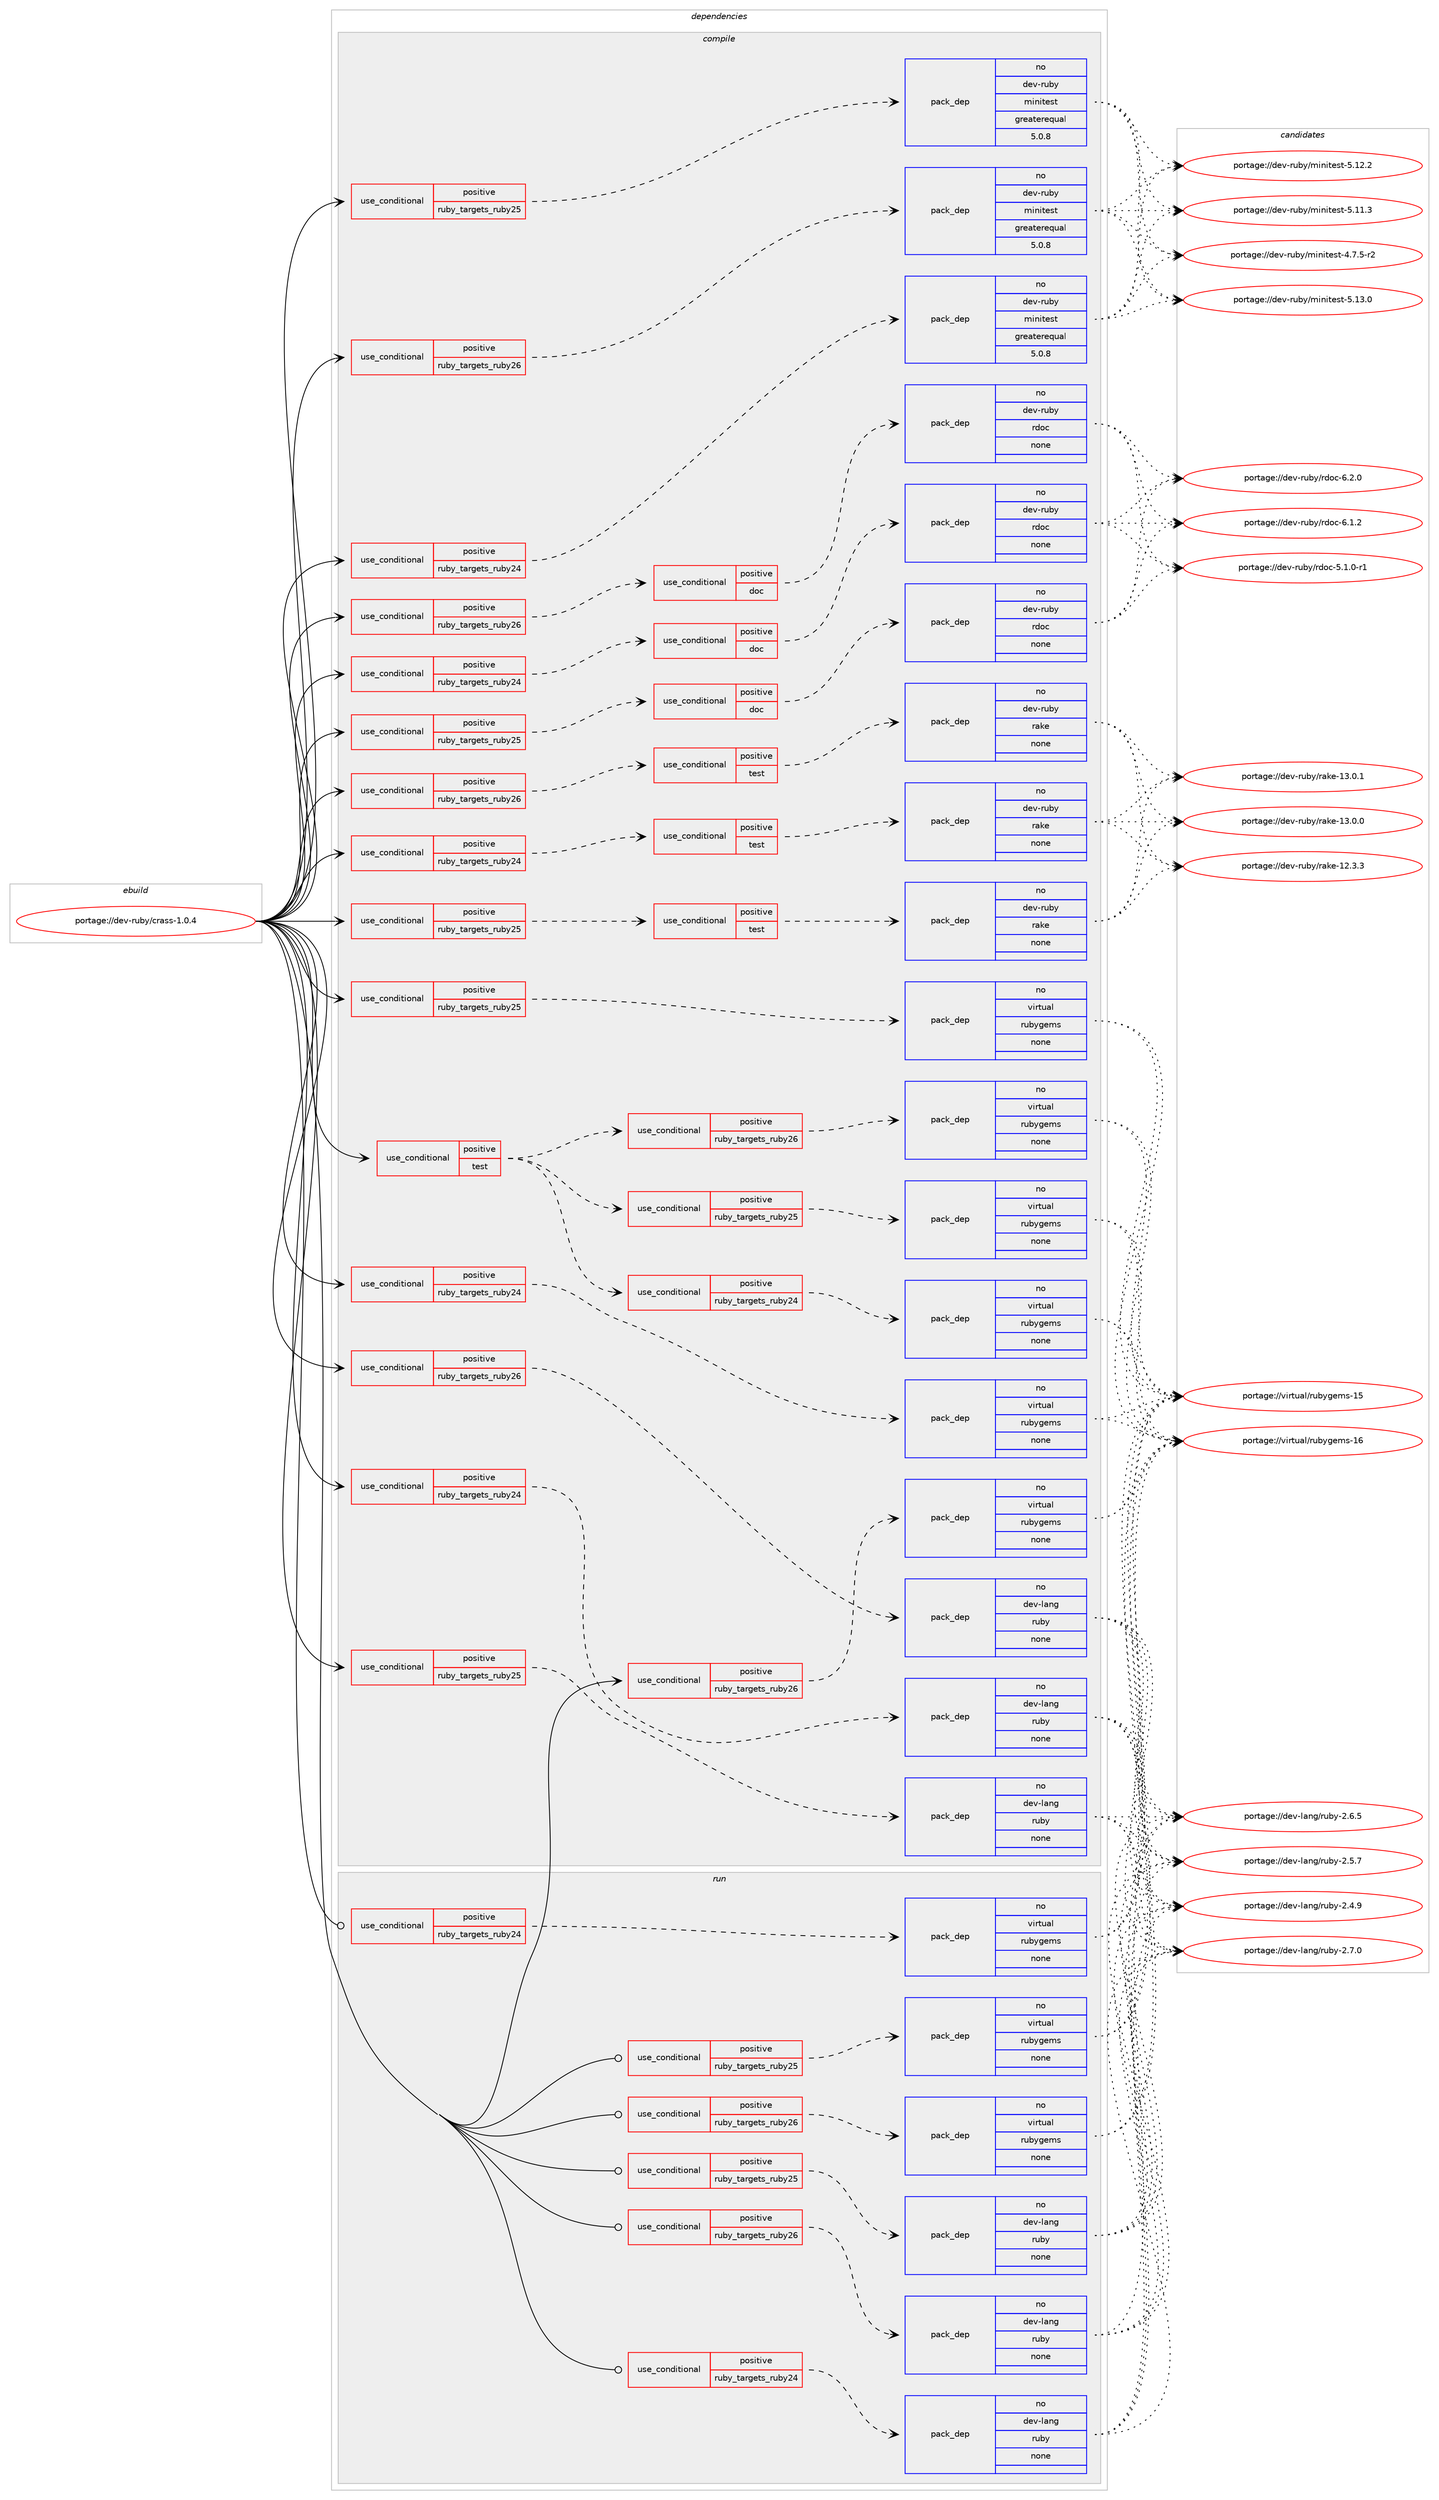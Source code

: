 digraph prolog {

# *************
# Graph options
# *************

newrank=true;
concentrate=true;
compound=true;
graph [rankdir=LR,fontname=Helvetica,fontsize=10,ranksep=1.5];#, ranksep=2.5, nodesep=0.2];
edge  [arrowhead=vee];
node  [fontname=Helvetica,fontsize=10];

# **********
# The ebuild
# **********

subgraph cluster_leftcol {
color=gray;
rank=same;
label=<<i>ebuild</i>>;
id [label="portage://dev-ruby/crass-1.0.4", color=red, width=4, href="../dev-ruby/crass-1.0.4.svg"];
}

# ****************
# The dependencies
# ****************

subgraph cluster_midcol {
color=gray;
label=<<i>dependencies</i>>;
subgraph cluster_compile {
fillcolor="#eeeeee";
style=filled;
label=<<i>compile</i>>;
subgraph cond90319 {
dependency361866 [label=<<TABLE BORDER="0" CELLBORDER="1" CELLSPACING="0" CELLPADDING="4"><TR><TD ROWSPAN="3" CELLPADDING="10">use_conditional</TD></TR><TR><TD>positive</TD></TR><TR><TD>ruby_targets_ruby24</TD></TR></TABLE>>, shape=none, color=red];
subgraph cond90320 {
dependency361867 [label=<<TABLE BORDER="0" CELLBORDER="1" CELLSPACING="0" CELLPADDING="4"><TR><TD ROWSPAN="3" CELLPADDING="10">use_conditional</TD></TR><TR><TD>positive</TD></TR><TR><TD>doc</TD></TR></TABLE>>, shape=none, color=red];
subgraph pack266733 {
dependency361868 [label=<<TABLE BORDER="0" CELLBORDER="1" CELLSPACING="0" CELLPADDING="4" WIDTH="220"><TR><TD ROWSPAN="6" CELLPADDING="30">pack_dep</TD></TR><TR><TD WIDTH="110">no</TD></TR><TR><TD>dev-ruby</TD></TR><TR><TD>rdoc</TD></TR><TR><TD>none</TD></TR><TR><TD></TD></TR></TABLE>>, shape=none, color=blue];
}
dependency361867:e -> dependency361868:w [weight=20,style="dashed",arrowhead="vee"];
}
dependency361866:e -> dependency361867:w [weight=20,style="dashed",arrowhead="vee"];
}
id:e -> dependency361866:w [weight=20,style="solid",arrowhead="vee"];
subgraph cond90321 {
dependency361869 [label=<<TABLE BORDER="0" CELLBORDER="1" CELLSPACING="0" CELLPADDING="4"><TR><TD ROWSPAN="3" CELLPADDING="10">use_conditional</TD></TR><TR><TD>positive</TD></TR><TR><TD>ruby_targets_ruby24</TD></TR></TABLE>>, shape=none, color=red];
subgraph cond90322 {
dependency361870 [label=<<TABLE BORDER="0" CELLBORDER="1" CELLSPACING="0" CELLPADDING="4"><TR><TD ROWSPAN="3" CELLPADDING="10">use_conditional</TD></TR><TR><TD>positive</TD></TR><TR><TD>test</TD></TR></TABLE>>, shape=none, color=red];
subgraph pack266734 {
dependency361871 [label=<<TABLE BORDER="0" CELLBORDER="1" CELLSPACING="0" CELLPADDING="4" WIDTH="220"><TR><TD ROWSPAN="6" CELLPADDING="30">pack_dep</TD></TR><TR><TD WIDTH="110">no</TD></TR><TR><TD>dev-ruby</TD></TR><TR><TD>rake</TD></TR><TR><TD>none</TD></TR><TR><TD></TD></TR></TABLE>>, shape=none, color=blue];
}
dependency361870:e -> dependency361871:w [weight=20,style="dashed",arrowhead="vee"];
}
dependency361869:e -> dependency361870:w [weight=20,style="dashed",arrowhead="vee"];
}
id:e -> dependency361869:w [weight=20,style="solid",arrowhead="vee"];
subgraph cond90323 {
dependency361872 [label=<<TABLE BORDER="0" CELLBORDER="1" CELLSPACING="0" CELLPADDING="4"><TR><TD ROWSPAN="3" CELLPADDING="10">use_conditional</TD></TR><TR><TD>positive</TD></TR><TR><TD>ruby_targets_ruby24</TD></TR></TABLE>>, shape=none, color=red];
subgraph pack266735 {
dependency361873 [label=<<TABLE BORDER="0" CELLBORDER="1" CELLSPACING="0" CELLPADDING="4" WIDTH="220"><TR><TD ROWSPAN="6" CELLPADDING="30">pack_dep</TD></TR><TR><TD WIDTH="110">no</TD></TR><TR><TD>dev-lang</TD></TR><TR><TD>ruby</TD></TR><TR><TD>none</TD></TR><TR><TD></TD></TR></TABLE>>, shape=none, color=blue];
}
dependency361872:e -> dependency361873:w [weight=20,style="dashed",arrowhead="vee"];
}
id:e -> dependency361872:w [weight=20,style="solid",arrowhead="vee"];
subgraph cond90324 {
dependency361874 [label=<<TABLE BORDER="0" CELLBORDER="1" CELLSPACING="0" CELLPADDING="4"><TR><TD ROWSPAN="3" CELLPADDING="10">use_conditional</TD></TR><TR><TD>positive</TD></TR><TR><TD>ruby_targets_ruby24</TD></TR></TABLE>>, shape=none, color=red];
subgraph pack266736 {
dependency361875 [label=<<TABLE BORDER="0" CELLBORDER="1" CELLSPACING="0" CELLPADDING="4" WIDTH="220"><TR><TD ROWSPAN="6" CELLPADDING="30">pack_dep</TD></TR><TR><TD WIDTH="110">no</TD></TR><TR><TD>dev-ruby</TD></TR><TR><TD>minitest</TD></TR><TR><TD>greaterequal</TD></TR><TR><TD>5.0.8</TD></TR></TABLE>>, shape=none, color=blue];
}
dependency361874:e -> dependency361875:w [weight=20,style="dashed",arrowhead="vee"];
}
id:e -> dependency361874:w [weight=20,style="solid",arrowhead="vee"];
subgraph cond90325 {
dependency361876 [label=<<TABLE BORDER="0" CELLBORDER="1" CELLSPACING="0" CELLPADDING="4"><TR><TD ROWSPAN="3" CELLPADDING="10">use_conditional</TD></TR><TR><TD>positive</TD></TR><TR><TD>ruby_targets_ruby24</TD></TR></TABLE>>, shape=none, color=red];
subgraph pack266737 {
dependency361877 [label=<<TABLE BORDER="0" CELLBORDER="1" CELLSPACING="0" CELLPADDING="4" WIDTH="220"><TR><TD ROWSPAN="6" CELLPADDING="30">pack_dep</TD></TR><TR><TD WIDTH="110">no</TD></TR><TR><TD>virtual</TD></TR><TR><TD>rubygems</TD></TR><TR><TD>none</TD></TR><TR><TD></TD></TR></TABLE>>, shape=none, color=blue];
}
dependency361876:e -> dependency361877:w [weight=20,style="dashed",arrowhead="vee"];
}
id:e -> dependency361876:w [weight=20,style="solid",arrowhead="vee"];
subgraph cond90326 {
dependency361878 [label=<<TABLE BORDER="0" CELLBORDER="1" CELLSPACING="0" CELLPADDING="4"><TR><TD ROWSPAN="3" CELLPADDING="10">use_conditional</TD></TR><TR><TD>positive</TD></TR><TR><TD>ruby_targets_ruby25</TD></TR></TABLE>>, shape=none, color=red];
subgraph cond90327 {
dependency361879 [label=<<TABLE BORDER="0" CELLBORDER="1" CELLSPACING="0" CELLPADDING="4"><TR><TD ROWSPAN="3" CELLPADDING="10">use_conditional</TD></TR><TR><TD>positive</TD></TR><TR><TD>doc</TD></TR></TABLE>>, shape=none, color=red];
subgraph pack266738 {
dependency361880 [label=<<TABLE BORDER="0" CELLBORDER="1" CELLSPACING="0" CELLPADDING="4" WIDTH="220"><TR><TD ROWSPAN="6" CELLPADDING="30">pack_dep</TD></TR><TR><TD WIDTH="110">no</TD></TR><TR><TD>dev-ruby</TD></TR><TR><TD>rdoc</TD></TR><TR><TD>none</TD></TR><TR><TD></TD></TR></TABLE>>, shape=none, color=blue];
}
dependency361879:e -> dependency361880:w [weight=20,style="dashed",arrowhead="vee"];
}
dependency361878:e -> dependency361879:w [weight=20,style="dashed",arrowhead="vee"];
}
id:e -> dependency361878:w [weight=20,style="solid",arrowhead="vee"];
subgraph cond90328 {
dependency361881 [label=<<TABLE BORDER="0" CELLBORDER="1" CELLSPACING="0" CELLPADDING="4"><TR><TD ROWSPAN="3" CELLPADDING="10">use_conditional</TD></TR><TR><TD>positive</TD></TR><TR><TD>ruby_targets_ruby25</TD></TR></TABLE>>, shape=none, color=red];
subgraph cond90329 {
dependency361882 [label=<<TABLE BORDER="0" CELLBORDER="1" CELLSPACING="0" CELLPADDING="4"><TR><TD ROWSPAN="3" CELLPADDING="10">use_conditional</TD></TR><TR><TD>positive</TD></TR><TR><TD>test</TD></TR></TABLE>>, shape=none, color=red];
subgraph pack266739 {
dependency361883 [label=<<TABLE BORDER="0" CELLBORDER="1" CELLSPACING="0" CELLPADDING="4" WIDTH="220"><TR><TD ROWSPAN="6" CELLPADDING="30">pack_dep</TD></TR><TR><TD WIDTH="110">no</TD></TR><TR><TD>dev-ruby</TD></TR><TR><TD>rake</TD></TR><TR><TD>none</TD></TR><TR><TD></TD></TR></TABLE>>, shape=none, color=blue];
}
dependency361882:e -> dependency361883:w [weight=20,style="dashed",arrowhead="vee"];
}
dependency361881:e -> dependency361882:w [weight=20,style="dashed",arrowhead="vee"];
}
id:e -> dependency361881:w [weight=20,style="solid",arrowhead="vee"];
subgraph cond90330 {
dependency361884 [label=<<TABLE BORDER="0" CELLBORDER="1" CELLSPACING="0" CELLPADDING="4"><TR><TD ROWSPAN="3" CELLPADDING="10">use_conditional</TD></TR><TR><TD>positive</TD></TR><TR><TD>ruby_targets_ruby25</TD></TR></TABLE>>, shape=none, color=red];
subgraph pack266740 {
dependency361885 [label=<<TABLE BORDER="0" CELLBORDER="1" CELLSPACING="0" CELLPADDING="4" WIDTH="220"><TR><TD ROWSPAN="6" CELLPADDING="30">pack_dep</TD></TR><TR><TD WIDTH="110">no</TD></TR><TR><TD>dev-lang</TD></TR><TR><TD>ruby</TD></TR><TR><TD>none</TD></TR><TR><TD></TD></TR></TABLE>>, shape=none, color=blue];
}
dependency361884:e -> dependency361885:w [weight=20,style="dashed",arrowhead="vee"];
}
id:e -> dependency361884:w [weight=20,style="solid",arrowhead="vee"];
subgraph cond90331 {
dependency361886 [label=<<TABLE BORDER="0" CELLBORDER="1" CELLSPACING="0" CELLPADDING="4"><TR><TD ROWSPAN="3" CELLPADDING="10">use_conditional</TD></TR><TR><TD>positive</TD></TR><TR><TD>ruby_targets_ruby25</TD></TR></TABLE>>, shape=none, color=red];
subgraph pack266741 {
dependency361887 [label=<<TABLE BORDER="0" CELLBORDER="1" CELLSPACING="0" CELLPADDING="4" WIDTH="220"><TR><TD ROWSPAN="6" CELLPADDING="30">pack_dep</TD></TR><TR><TD WIDTH="110">no</TD></TR><TR><TD>dev-ruby</TD></TR><TR><TD>minitest</TD></TR><TR><TD>greaterequal</TD></TR><TR><TD>5.0.8</TD></TR></TABLE>>, shape=none, color=blue];
}
dependency361886:e -> dependency361887:w [weight=20,style="dashed",arrowhead="vee"];
}
id:e -> dependency361886:w [weight=20,style="solid",arrowhead="vee"];
subgraph cond90332 {
dependency361888 [label=<<TABLE BORDER="0" CELLBORDER="1" CELLSPACING="0" CELLPADDING="4"><TR><TD ROWSPAN="3" CELLPADDING="10">use_conditional</TD></TR><TR><TD>positive</TD></TR><TR><TD>ruby_targets_ruby25</TD></TR></TABLE>>, shape=none, color=red];
subgraph pack266742 {
dependency361889 [label=<<TABLE BORDER="0" CELLBORDER="1" CELLSPACING="0" CELLPADDING="4" WIDTH="220"><TR><TD ROWSPAN="6" CELLPADDING="30">pack_dep</TD></TR><TR><TD WIDTH="110">no</TD></TR><TR><TD>virtual</TD></TR><TR><TD>rubygems</TD></TR><TR><TD>none</TD></TR><TR><TD></TD></TR></TABLE>>, shape=none, color=blue];
}
dependency361888:e -> dependency361889:w [weight=20,style="dashed",arrowhead="vee"];
}
id:e -> dependency361888:w [weight=20,style="solid",arrowhead="vee"];
subgraph cond90333 {
dependency361890 [label=<<TABLE BORDER="0" CELLBORDER="1" CELLSPACING="0" CELLPADDING="4"><TR><TD ROWSPAN="3" CELLPADDING="10">use_conditional</TD></TR><TR><TD>positive</TD></TR><TR><TD>ruby_targets_ruby26</TD></TR></TABLE>>, shape=none, color=red];
subgraph cond90334 {
dependency361891 [label=<<TABLE BORDER="0" CELLBORDER="1" CELLSPACING="0" CELLPADDING="4"><TR><TD ROWSPAN="3" CELLPADDING="10">use_conditional</TD></TR><TR><TD>positive</TD></TR><TR><TD>doc</TD></TR></TABLE>>, shape=none, color=red];
subgraph pack266743 {
dependency361892 [label=<<TABLE BORDER="0" CELLBORDER="1" CELLSPACING="0" CELLPADDING="4" WIDTH="220"><TR><TD ROWSPAN="6" CELLPADDING="30">pack_dep</TD></TR><TR><TD WIDTH="110">no</TD></TR><TR><TD>dev-ruby</TD></TR><TR><TD>rdoc</TD></TR><TR><TD>none</TD></TR><TR><TD></TD></TR></TABLE>>, shape=none, color=blue];
}
dependency361891:e -> dependency361892:w [weight=20,style="dashed",arrowhead="vee"];
}
dependency361890:e -> dependency361891:w [weight=20,style="dashed",arrowhead="vee"];
}
id:e -> dependency361890:w [weight=20,style="solid",arrowhead="vee"];
subgraph cond90335 {
dependency361893 [label=<<TABLE BORDER="0" CELLBORDER="1" CELLSPACING="0" CELLPADDING="4"><TR><TD ROWSPAN="3" CELLPADDING="10">use_conditional</TD></TR><TR><TD>positive</TD></TR><TR><TD>ruby_targets_ruby26</TD></TR></TABLE>>, shape=none, color=red];
subgraph cond90336 {
dependency361894 [label=<<TABLE BORDER="0" CELLBORDER="1" CELLSPACING="0" CELLPADDING="4"><TR><TD ROWSPAN="3" CELLPADDING="10">use_conditional</TD></TR><TR><TD>positive</TD></TR><TR><TD>test</TD></TR></TABLE>>, shape=none, color=red];
subgraph pack266744 {
dependency361895 [label=<<TABLE BORDER="0" CELLBORDER="1" CELLSPACING="0" CELLPADDING="4" WIDTH="220"><TR><TD ROWSPAN="6" CELLPADDING="30">pack_dep</TD></TR><TR><TD WIDTH="110">no</TD></TR><TR><TD>dev-ruby</TD></TR><TR><TD>rake</TD></TR><TR><TD>none</TD></TR><TR><TD></TD></TR></TABLE>>, shape=none, color=blue];
}
dependency361894:e -> dependency361895:w [weight=20,style="dashed",arrowhead="vee"];
}
dependency361893:e -> dependency361894:w [weight=20,style="dashed",arrowhead="vee"];
}
id:e -> dependency361893:w [weight=20,style="solid",arrowhead="vee"];
subgraph cond90337 {
dependency361896 [label=<<TABLE BORDER="0" CELLBORDER="1" CELLSPACING="0" CELLPADDING="4"><TR><TD ROWSPAN="3" CELLPADDING="10">use_conditional</TD></TR><TR><TD>positive</TD></TR><TR><TD>ruby_targets_ruby26</TD></TR></TABLE>>, shape=none, color=red];
subgraph pack266745 {
dependency361897 [label=<<TABLE BORDER="0" CELLBORDER="1" CELLSPACING="0" CELLPADDING="4" WIDTH="220"><TR><TD ROWSPAN="6" CELLPADDING="30">pack_dep</TD></TR><TR><TD WIDTH="110">no</TD></TR><TR><TD>dev-lang</TD></TR><TR><TD>ruby</TD></TR><TR><TD>none</TD></TR><TR><TD></TD></TR></TABLE>>, shape=none, color=blue];
}
dependency361896:e -> dependency361897:w [weight=20,style="dashed",arrowhead="vee"];
}
id:e -> dependency361896:w [weight=20,style="solid",arrowhead="vee"];
subgraph cond90338 {
dependency361898 [label=<<TABLE BORDER="0" CELLBORDER="1" CELLSPACING="0" CELLPADDING="4"><TR><TD ROWSPAN="3" CELLPADDING="10">use_conditional</TD></TR><TR><TD>positive</TD></TR><TR><TD>ruby_targets_ruby26</TD></TR></TABLE>>, shape=none, color=red];
subgraph pack266746 {
dependency361899 [label=<<TABLE BORDER="0" CELLBORDER="1" CELLSPACING="0" CELLPADDING="4" WIDTH="220"><TR><TD ROWSPAN="6" CELLPADDING="30">pack_dep</TD></TR><TR><TD WIDTH="110">no</TD></TR><TR><TD>dev-ruby</TD></TR><TR><TD>minitest</TD></TR><TR><TD>greaterequal</TD></TR><TR><TD>5.0.8</TD></TR></TABLE>>, shape=none, color=blue];
}
dependency361898:e -> dependency361899:w [weight=20,style="dashed",arrowhead="vee"];
}
id:e -> dependency361898:w [weight=20,style="solid",arrowhead="vee"];
subgraph cond90339 {
dependency361900 [label=<<TABLE BORDER="0" CELLBORDER="1" CELLSPACING="0" CELLPADDING="4"><TR><TD ROWSPAN="3" CELLPADDING="10">use_conditional</TD></TR><TR><TD>positive</TD></TR><TR><TD>ruby_targets_ruby26</TD></TR></TABLE>>, shape=none, color=red];
subgraph pack266747 {
dependency361901 [label=<<TABLE BORDER="0" CELLBORDER="1" CELLSPACING="0" CELLPADDING="4" WIDTH="220"><TR><TD ROWSPAN="6" CELLPADDING="30">pack_dep</TD></TR><TR><TD WIDTH="110">no</TD></TR><TR><TD>virtual</TD></TR><TR><TD>rubygems</TD></TR><TR><TD>none</TD></TR><TR><TD></TD></TR></TABLE>>, shape=none, color=blue];
}
dependency361900:e -> dependency361901:w [weight=20,style="dashed",arrowhead="vee"];
}
id:e -> dependency361900:w [weight=20,style="solid",arrowhead="vee"];
subgraph cond90340 {
dependency361902 [label=<<TABLE BORDER="0" CELLBORDER="1" CELLSPACING="0" CELLPADDING="4"><TR><TD ROWSPAN="3" CELLPADDING="10">use_conditional</TD></TR><TR><TD>positive</TD></TR><TR><TD>test</TD></TR></TABLE>>, shape=none, color=red];
subgraph cond90341 {
dependency361903 [label=<<TABLE BORDER="0" CELLBORDER="1" CELLSPACING="0" CELLPADDING="4"><TR><TD ROWSPAN="3" CELLPADDING="10">use_conditional</TD></TR><TR><TD>positive</TD></TR><TR><TD>ruby_targets_ruby24</TD></TR></TABLE>>, shape=none, color=red];
subgraph pack266748 {
dependency361904 [label=<<TABLE BORDER="0" CELLBORDER="1" CELLSPACING="0" CELLPADDING="4" WIDTH="220"><TR><TD ROWSPAN="6" CELLPADDING="30">pack_dep</TD></TR><TR><TD WIDTH="110">no</TD></TR><TR><TD>virtual</TD></TR><TR><TD>rubygems</TD></TR><TR><TD>none</TD></TR><TR><TD></TD></TR></TABLE>>, shape=none, color=blue];
}
dependency361903:e -> dependency361904:w [weight=20,style="dashed",arrowhead="vee"];
}
dependency361902:e -> dependency361903:w [weight=20,style="dashed",arrowhead="vee"];
subgraph cond90342 {
dependency361905 [label=<<TABLE BORDER="0" CELLBORDER="1" CELLSPACING="0" CELLPADDING="4"><TR><TD ROWSPAN="3" CELLPADDING="10">use_conditional</TD></TR><TR><TD>positive</TD></TR><TR><TD>ruby_targets_ruby25</TD></TR></TABLE>>, shape=none, color=red];
subgraph pack266749 {
dependency361906 [label=<<TABLE BORDER="0" CELLBORDER="1" CELLSPACING="0" CELLPADDING="4" WIDTH="220"><TR><TD ROWSPAN="6" CELLPADDING="30">pack_dep</TD></TR><TR><TD WIDTH="110">no</TD></TR><TR><TD>virtual</TD></TR><TR><TD>rubygems</TD></TR><TR><TD>none</TD></TR><TR><TD></TD></TR></TABLE>>, shape=none, color=blue];
}
dependency361905:e -> dependency361906:w [weight=20,style="dashed",arrowhead="vee"];
}
dependency361902:e -> dependency361905:w [weight=20,style="dashed",arrowhead="vee"];
subgraph cond90343 {
dependency361907 [label=<<TABLE BORDER="0" CELLBORDER="1" CELLSPACING="0" CELLPADDING="4"><TR><TD ROWSPAN="3" CELLPADDING="10">use_conditional</TD></TR><TR><TD>positive</TD></TR><TR><TD>ruby_targets_ruby26</TD></TR></TABLE>>, shape=none, color=red];
subgraph pack266750 {
dependency361908 [label=<<TABLE BORDER="0" CELLBORDER="1" CELLSPACING="0" CELLPADDING="4" WIDTH="220"><TR><TD ROWSPAN="6" CELLPADDING="30">pack_dep</TD></TR><TR><TD WIDTH="110">no</TD></TR><TR><TD>virtual</TD></TR><TR><TD>rubygems</TD></TR><TR><TD>none</TD></TR><TR><TD></TD></TR></TABLE>>, shape=none, color=blue];
}
dependency361907:e -> dependency361908:w [weight=20,style="dashed",arrowhead="vee"];
}
dependency361902:e -> dependency361907:w [weight=20,style="dashed",arrowhead="vee"];
}
id:e -> dependency361902:w [weight=20,style="solid",arrowhead="vee"];
}
subgraph cluster_compileandrun {
fillcolor="#eeeeee";
style=filled;
label=<<i>compile and run</i>>;
}
subgraph cluster_run {
fillcolor="#eeeeee";
style=filled;
label=<<i>run</i>>;
subgraph cond90344 {
dependency361909 [label=<<TABLE BORDER="0" CELLBORDER="1" CELLSPACING="0" CELLPADDING="4"><TR><TD ROWSPAN="3" CELLPADDING="10">use_conditional</TD></TR><TR><TD>positive</TD></TR><TR><TD>ruby_targets_ruby24</TD></TR></TABLE>>, shape=none, color=red];
subgraph pack266751 {
dependency361910 [label=<<TABLE BORDER="0" CELLBORDER="1" CELLSPACING="0" CELLPADDING="4" WIDTH="220"><TR><TD ROWSPAN="6" CELLPADDING="30">pack_dep</TD></TR><TR><TD WIDTH="110">no</TD></TR><TR><TD>dev-lang</TD></TR><TR><TD>ruby</TD></TR><TR><TD>none</TD></TR><TR><TD></TD></TR></TABLE>>, shape=none, color=blue];
}
dependency361909:e -> dependency361910:w [weight=20,style="dashed",arrowhead="vee"];
}
id:e -> dependency361909:w [weight=20,style="solid",arrowhead="odot"];
subgraph cond90345 {
dependency361911 [label=<<TABLE BORDER="0" CELLBORDER="1" CELLSPACING="0" CELLPADDING="4"><TR><TD ROWSPAN="3" CELLPADDING="10">use_conditional</TD></TR><TR><TD>positive</TD></TR><TR><TD>ruby_targets_ruby24</TD></TR></TABLE>>, shape=none, color=red];
subgraph pack266752 {
dependency361912 [label=<<TABLE BORDER="0" CELLBORDER="1" CELLSPACING="0" CELLPADDING="4" WIDTH="220"><TR><TD ROWSPAN="6" CELLPADDING="30">pack_dep</TD></TR><TR><TD WIDTH="110">no</TD></TR><TR><TD>virtual</TD></TR><TR><TD>rubygems</TD></TR><TR><TD>none</TD></TR><TR><TD></TD></TR></TABLE>>, shape=none, color=blue];
}
dependency361911:e -> dependency361912:w [weight=20,style="dashed",arrowhead="vee"];
}
id:e -> dependency361911:w [weight=20,style="solid",arrowhead="odot"];
subgraph cond90346 {
dependency361913 [label=<<TABLE BORDER="0" CELLBORDER="1" CELLSPACING="0" CELLPADDING="4"><TR><TD ROWSPAN="3" CELLPADDING="10">use_conditional</TD></TR><TR><TD>positive</TD></TR><TR><TD>ruby_targets_ruby25</TD></TR></TABLE>>, shape=none, color=red];
subgraph pack266753 {
dependency361914 [label=<<TABLE BORDER="0" CELLBORDER="1" CELLSPACING="0" CELLPADDING="4" WIDTH="220"><TR><TD ROWSPAN="6" CELLPADDING="30">pack_dep</TD></TR><TR><TD WIDTH="110">no</TD></TR><TR><TD>dev-lang</TD></TR><TR><TD>ruby</TD></TR><TR><TD>none</TD></TR><TR><TD></TD></TR></TABLE>>, shape=none, color=blue];
}
dependency361913:e -> dependency361914:w [weight=20,style="dashed",arrowhead="vee"];
}
id:e -> dependency361913:w [weight=20,style="solid",arrowhead="odot"];
subgraph cond90347 {
dependency361915 [label=<<TABLE BORDER="0" CELLBORDER="1" CELLSPACING="0" CELLPADDING="4"><TR><TD ROWSPAN="3" CELLPADDING="10">use_conditional</TD></TR><TR><TD>positive</TD></TR><TR><TD>ruby_targets_ruby25</TD></TR></TABLE>>, shape=none, color=red];
subgraph pack266754 {
dependency361916 [label=<<TABLE BORDER="0" CELLBORDER="1" CELLSPACING="0" CELLPADDING="4" WIDTH="220"><TR><TD ROWSPAN="6" CELLPADDING="30">pack_dep</TD></TR><TR><TD WIDTH="110">no</TD></TR><TR><TD>virtual</TD></TR><TR><TD>rubygems</TD></TR><TR><TD>none</TD></TR><TR><TD></TD></TR></TABLE>>, shape=none, color=blue];
}
dependency361915:e -> dependency361916:w [weight=20,style="dashed",arrowhead="vee"];
}
id:e -> dependency361915:w [weight=20,style="solid",arrowhead="odot"];
subgraph cond90348 {
dependency361917 [label=<<TABLE BORDER="0" CELLBORDER="1" CELLSPACING="0" CELLPADDING="4"><TR><TD ROWSPAN="3" CELLPADDING="10">use_conditional</TD></TR><TR><TD>positive</TD></TR><TR><TD>ruby_targets_ruby26</TD></TR></TABLE>>, shape=none, color=red];
subgraph pack266755 {
dependency361918 [label=<<TABLE BORDER="0" CELLBORDER="1" CELLSPACING="0" CELLPADDING="4" WIDTH="220"><TR><TD ROWSPAN="6" CELLPADDING="30">pack_dep</TD></TR><TR><TD WIDTH="110">no</TD></TR><TR><TD>dev-lang</TD></TR><TR><TD>ruby</TD></TR><TR><TD>none</TD></TR><TR><TD></TD></TR></TABLE>>, shape=none, color=blue];
}
dependency361917:e -> dependency361918:w [weight=20,style="dashed",arrowhead="vee"];
}
id:e -> dependency361917:w [weight=20,style="solid",arrowhead="odot"];
subgraph cond90349 {
dependency361919 [label=<<TABLE BORDER="0" CELLBORDER="1" CELLSPACING="0" CELLPADDING="4"><TR><TD ROWSPAN="3" CELLPADDING="10">use_conditional</TD></TR><TR><TD>positive</TD></TR><TR><TD>ruby_targets_ruby26</TD></TR></TABLE>>, shape=none, color=red];
subgraph pack266756 {
dependency361920 [label=<<TABLE BORDER="0" CELLBORDER="1" CELLSPACING="0" CELLPADDING="4" WIDTH="220"><TR><TD ROWSPAN="6" CELLPADDING="30">pack_dep</TD></TR><TR><TD WIDTH="110">no</TD></TR><TR><TD>virtual</TD></TR><TR><TD>rubygems</TD></TR><TR><TD>none</TD></TR><TR><TD></TD></TR></TABLE>>, shape=none, color=blue];
}
dependency361919:e -> dependency361920:w [weight=20,style="dashed",arrowhead="vee"];
}
id:e -> dependency361919:w [weight=20,style="solid",arrowhead="odot"];
}
}

# **************
# The candidates
# **************

subgraph cluster_choices {
rank=same;
color=gray;
label=<<i>candidates</i>>;

subgraph choice266733 {
color=black;
nodesep=1;
choice10010111845114117981214711410011199455446504648 [label="portage://dev-ruby/rdoc-6.2.0", color=red, width=4,href="../dev-ruby/rdoc-6.2.0.svg"];
choice10010111845114117981214711410011199455446494650 [label="portage://dev-ruby/rdoc-6.1.2", color=red, width=4,href="../dev-ruby/rdoc-6.1.2.svg"];
choice100101118451141179812147114100111994553464946484511449 [label="portage://dev-ruby/rdoc-5.1.0-r1", color=red, width=4,href="../dev-ruby/rdoc-5.1.0-r1.svg"];
dependency361868:e -> choice10010111845114117981214711410011199455446504648:w [style=dotted,weight="100"];
dependency361868:e -> choice10010111845114117981214711410011199455446494650:w [style=dotted,weight="100"];
dependency361868:e -> choice100101118451141179812147114100111994553464946484511449:w [style=dotted,weight="100"];
}
subgraph choice266734 {
color=black;
nodesep=1;
choice1001011184511411798121471149710710145495146484649 [label="portage://dev-ruby/rake-13.0.1", color=red, width=4,href="../dev-ruby/rake-13.0.1.svg"];
choice1001011184511411798121471149710710145495146484648 [label="portage://dev-ruby/rake-13.0.0", color=red, width=4,href="../dev-ruby/rake-13.0.0.svg"];
choice1001011184511411798121471149710710145495046514651 [label="portage://dev-ruby/rake-12.3.3", color=red, width=4,href="../dev-ruby/rake-12.3.3.svg"];
dependency361871:e -> choice1001011184511411798121471149710710145495146484649:w [style=dotted,weight="100"];
dependency361871:e -> choice1001011184511411798121471149710710145495146484648:w [style=dotted,weight="100"];
dependency361871:e -> choice1001011184511411798121471149710710145495046514651:w [style=dotted,weight="100"];
}
subgraph choice266735 {
color=black;
nodesep=1;
choice10010111845108971101034711411798121455046554648 [label="portage://dev-lang/ruby-2.7.0", color=red, width=4,href="../dev-lang/ruby-2.7.0.svg"];
choice10010111845108971101034711411798121455046544653 [label="portage://dev-lang/ruby-2.6.5", color=red, width=4,href="../dev-lang/ruby-2.6.5.svg"];
choice10010111845108971101034711411798121455046534655 [label="portage://dev-lang/ruby-2.5.7", color=red, width=4,href="../dev-lang/ruby-2.5.7.svg"];
choice10010111845108971101034711411798121455046524657 [label="portage://dev-lang/ruby-2.4.9", color=red, width=4,href="../dev-lang/ruby-2.4.9.svg"];
dependency361873:e -> choice10010111845108971101034711411798121455046554648:w [style=dotted,weight="100"];
dependency361873:e -> choice10010111845108971101034711411798121455046544653:w [style=dotted,weight="100"];
dependency361873:e -> choice10010111845108971101034711411798121455046534655:w [style=dotted,weight="100"];
dependency361873:e -> choice10010111845108971101034711411798121455046524657:w [style=dotted,weight="100"];
}
subgraph choice266736 {
color=black;
nodesep=1;
choice10010111845114117981214710910511010511610111511645534649514648 [label="portage://dev-ruby/minitest-5.13.0", color=red, width=4,href="../dev-ruby/minitest-5.13.0.svg"];
choice10010111845114117981214710910511010511610111511645534649504650 [label="portage://dev-ruby/minitest-5.12.2", color=red, width=4,href="../dev-ruby/minitest-5.12.2.svg"];
choice10010111845114117981214710910511010511610111511645534649494651 [label="portage://dev-ruby/minitest-5.11.3", color=red, width=4,href="../dev-ruby/minitest-5.11.3.svg"];
choice1001011184511411798121471091051101051161011151164552465546534511450 [label="portage://dev-ruby/minitest-4.7.5-r2", color=red, width=4,href="../dev-ruby/minitest-4.7.5-r2.svg"];
dependency361875:e -> choice10010111845114117981214710910511010511610111511645534649514648:w [style=dotted,weight="100"];
dependency361875:e -> choice10010111845114117981214710910511010511610111511645534649504650:w [style=dotted,weight="100"];
dependency361875:e -> choice10010111845114117981214710910511010511610111511645534649494651:w [style=dotted,weight="100"];
dependency361875:e -> choice1001011184511411798121471091051101051161011151164552465546534511450:w [style=dotted,weight="100"];
}
subgraph choice266737 {
color=black;
nodesep=1;
choice118105114116117971084711411798121103101109115454954 [label="portage://virtual/rubygems-16", color=red, width=4,href="../virtual/rubygems-16.svg"];
choice118105114116117971084711411798121103101109115454953 [label="portage://virtual/rubygems-15", color=red, width=4,href="../virtual/rubygems-15.svg"];
dependency361877:e -> choice118105114116117971084711411798121103101109115454954:w [style=dotted,weight="100"];
dependency361877:e -> choice118105114116117971084711411798121103101109115454953:w [style=dotted,weight="100"];
}
subgraph choice266738 {
color=black;
nodesep=1;
choice10010111845114117981214711410011199455446504648 [label="portage://dev-ruby/rdoc-6.2.0", color=red, width=4,href="../dev-ruby/rdoc-6.2.0.svg"];
choice10010111845114117981214711410011199455446494650 [label="portage://dev-ruby/rdoc-6.1.2", color=red, width=4,href="../dev-ruby/rdoc-6.1.2.svg"];
choice100101118451141179812147114100111994553464946484511449 [label="portage://dev-ruby/rdoc-5.1.0-r1", color=red, width=4,href="../dev-ruby/rdoc-5.1.0-r1.svg"];
dependency361880:e -> choice10010111845114117981214711410011199455446504648:w [style=dotted,weight="100"];
dependency361880:e -> choice10010111845114117981214711410011199455446494650:w [style=dotted,weight="100"];
dependency361880:e -> choice100101118451141179812147114100111994553464946484511449:w [style=dotted,weight="100"];
}
subgraph choice266739 {
color=black;
nodesep=1;
choice1001011184511411798121471149710710145495146484649 [label="portage://dev-ruby/rake-13.0.1", color=red, width=4,href="../dev-ruby/rake-13.0.1.svg"];
choice1001011184511411798121471149710710145495146484648 [label="portage://dev-ruby/rake-13.0.0", color=red, width=4,href="../dev-ruby/rake-13.0.0.svg"];
choice1001011184511411798121471149710710145495046514651 [label="portage://dev-ruby/rake-12.3.3", color=red, width=4,href="../dev-ruby/rake-12.3.3.svg"];
dependency361883:e -> choice1001011184511411798121471149710710145495146484649:w [style=dotted,weight="100"];
dependency361883:e -> choice1001011184511411798121471149710710145495146484648:w [style=dotted,weight="100"];
dependency361883:e -> choice1001011184511411798121471149710710145495046514651:w [style=dotted,weight="100"];
}
subgraph choice266740 {
color=black;
nodesep=1;
choice10010111845108971101034711411798121455046554648 [label="portage://dev-lang/ruby-2.7.0", color=red, width=4,href="../dev-lang/ruby-2.7.0.svg"];
choice10010111845108971101034711411798121455046544653 [label="portage://dev-lang/ruby-2.6.5", color=red, width=4,href="../dev-lang/ruby-2.6.5.svg"];
choice10010111845108971101034711411798121455046534655 [label="portage://dev-lang/ruby-2.5.7", color=red, width=4,href="../dev-lang/ruby-2.5.7.svg"];
choice10010111845108971101034711411798121455046524657 [label="portage://dev-lang/ruby-2.4.9", color=red, width=4,href="../dev-lang/ruby-2.4.9.svg"];
dependency361885:e -> choice10010111845108971101034711411798121455046554648:w [style=dotted,weight="100"];
dependency361885:e -> choice10010111845108971101034711411798121455046544653:w [style=dotted,weight="100"];
dependency361885:e -> choice10010111845108971101034711411798121455046534655:w [style=dotted,weight="100"];
dependency361885:e -> choice10010111845108971101034711411798121455046524657:w [style=dotted,weight="100"];
}
subgraph choice266741 {
color=black;
nodesep=1;
choice10010111845114117981214710910511010511610111511645534649514648 [label="portage://dev-ruby/minitest-5.13.0", color=red, width=4,href="../dev-ruby/minitest-5.13.0.svg"];
choice10010111845114117981214710910511010511610111511645534649504650 [label="portage://dev-ruby/minitest-5.12.2", color=red, width=4,href="../dev-ruby/minitest-5.12.2.svg"];
choice10010111845114117981214710910511010511610111511645534649494651 [label="portage://dev-ruby/minitest-5.11.3", color=red, width=4,href="../dev-ruby/minitest-5.11.3.svg"];
choice1001011184511411798121471091051101051161011151164552465546534511450 [label="portage://dev-ruby/minitest-4.7.5-r2", color=red, width=4,href="../dev-ruby/minitest-4.7.5-r2.svg"];
dependency361887:e -> choice10010111845114117981214710910511010511610111511645534649514648:w [style=dotted,weight="100"];
dependency361887:e -> choice10010111845114117981214710910511010511610111511645534649504650:w [style=dotted,weight="100"];
dependency361887:e -> choice10010111845114117981214710910511010511610111511645534649494651:w [style=dotted,weight="100"];
dependency361887:e -> choice1001011184511411798121471091051101051161011151164552465546534511450:w [style=dotted,weight="100"];
}
subgraph choice266742 {
color=black;
nodesep=1;
choice118105114116117971084711411798121103101109115454954 [label="portage://virtual/rubygems-16", color=red, width=4,href="../virtual/rubygems-16.svg"];
choice118105114116117971084711411798121103101109115454953 [label="portage://virtual/rubygems-15", color=red, width=4,href="../virtual/rubygems-15.svg"];
dependency361889:e -> choice118105114116117971084711411798121103101109115454954:w [style=dotted,weight="100"];
dependency361889:e -> choice118105114116117971084711411798121103101109115454953:w [style=dotted,weight="100"];
}
subgraph choice266743 {
color=black;
nodesep=1;
choice10010111845114117981214711410011199455446504648 [label="portage://dev-ruby/rdoc-6.2.0", color=red, width=4,href="../dev-ruby/rdoc-6.2.0.svg"];
choice10010111845114117981214711410011199455446494650 [label="portage://dev-ruby/rdoc-6.1.2", color=red, width=4,href="../dev-ruby/rdoc-6.1.2.svg"];
choice100101118451141179812147114100111994553464946484511449 [label="portage://dev-ruby/rdoc-5.1.0-r1", color=red, width=4,href="../dev-ruby/rdoc-5.1.0-r1.svg"];
dependency361892:e -> choice10010111845114117981214711410011199455446504648:w [style=dotted,weight="100"];
dependency361892:e -> choice10010111845114117981214711410011199455446494650:w [style=dotted,weight="100"];
dependency361892:e -> choice100101118451141179812147114100111994553464946484511449:w [style=dotted,weight="100"];
}
subgraph choice266744 {
color=black;
nodesep=1;
choice1001011184511411798121471149710710145495146484649 [label="portage://dev-ruby/rake-13.0.1", color=red, width=4,href="../dev-ruby/rake-13.0.1.svg"];
choice1001011184511411798121471149710710145495146484648 [label="portage://dev-ruby/rake-13.0.0", color=red, width=4,href="../dev-ruby/rake-13.0.0.svg"];
choice1001011184511411798121471149710710145495046514651 [label="portage://dev-ruby/rake-12.3.3", color=red, width=4,href="../dev-ruby/rake-12.3.3.svg"];
dependency361895:e -> choice1001011184511411798121471149710710145495146484649:w [style=dotted,weight="100"];
dependency361895:e -> choice1001011184511411798121471149710710145495146484648:w [style=dotted,weight="100"];
dependency361895:e -> choice1001011184511411798121471149710710145495046514651:w [style=dotted,weight="100"];
}
subgraph choice266745 {
color=black;
nodesep=1;
choice10010111845108971101034711411798121455046554648 [label="portage://dev-lang/ruby-2.7.0", color=red, width=4,href="../dev-lang/ruby-2.7.0.svg"];
choice10010111845108971101034711411798121455046544653 [label="portage://dev-lang/ruby-2.6.5", color=red, width=4,href="../dev-lang/ruby-2.6.5.svg"];
choice10010111845108971101034711411798121455046534655 [label="portage://dev-lang/ruby-2.5.7", color=red, width=4,href="../dev-lang/ruby-2.5.7.svg"];
choice10010111845108971101034711411798121455046524657 [label="portage://dev-lang/ruby-2.4.9", color=red, width=4,href="../dev-lang/ruby-2.4.9.svg"];
dependency361897:e -> choice10010111845108971101034711411798121455046554648:w [style=dotted,weight="100"];
dependency361897:e -> choice10010111845108971101034711411798121455046544653:w [style=dotted,weight="100"];
dependency361897:e -> choice10010111845108971101034711411798121455046534655:w [style=dotted,weight="100"];
dependency361897:e -> choice10010111845108971101034711411798121455046524657:w [style=dotted,weight="100"];
}
subgraph choice266746 {
color=black;
nodesep=1;
choice10010111845114117981214710910511010511610111511645534649514648 [label="portage://dev-ruby/minitest-5.13.0", color=red, width=4,href="../dev-ruby/minitest-5.13.0.svg"];
choice10010111845114117981214710910511010511610111511645534649504650 [label="portage://dev-ruby/minitest-5.12.2", color=red, width=4,href="../dev-ruby/minitest-5.12.2.svg"];
choice10010111845114117981214710910511010511610111511645534649494651 [label="portage://dev-ruby/minitest-5.11.3", color=red, width=4,href="../dev-ruby/minitest-5.11.3.svg"];
choice1001011184511411798121471091051101051161011151164552465546534511450 [label="portage://dev-ruby/minitest-4.7.5-r2", color=red, width=4,href="../dev-ruby/minitest-4.7.5-r2.svg"];
dependency361899:e -> choice10010111845114117981214710910511010511610111511645534649514648:w [style=dotted,weight="100"];
dependency361899:e -> choice10010111845114117981214710910511010511610111511645534649504650:w [style=dotted,weight="100"];
dependency361899:e -> choice10010111845114117981214710910511010511610111511645534649494651:w [style=dotted,weight="100"];
dependency361899:e -> choice1001011184511411798121471091051101051161011151164552465546534511450:w [style=dotted,weight="100"];
}
subgraph choice266747 {
color=black;
nodesep=1;
choice118105114116117971084711411798121103101109115454954 [label="portage://virtual/rubygems-16", color=red, width=4,href="../virtual/rubygems-16.svg"];
choice118105114116117971084711411798121103101109115454953 [label="portage://virtual/rubygems-15", color=red, width=4,href="../virtual/rubygems-15.svg"];
dependency361901:e -> choice118105114116117971084711411798121103101109115454954:w [style=dotted,weight="100"];
dependency361901:e -> choice118105114116117971084711411798121103101109115454953:w [style=dotted,weight="100"];
}
subgraph choice266748 {
color=black;
nodesep=1;
choice118105114116117971084711411798121103101109115454954 [label="portage://virtual/rubygems-16", color=red, width=4,href="../virtual/rubygems-16.svg"];
choice118105114116117971084711411798121103101109115454953 [label="portage://virtual/rubygems-15", color=red, width=4,href="../virtual/rubygems-15.svg"];
dependency361904:e -> choice118105114116117971084711411798121103101109115454954:w [style=dotted,weight="100"];
dependency361904:e -> choice118105114116117971084711411798121103101109115454953:w [style=dotted,weight="100"];
}
subgraph choice266749 {
color=black;
nodesep=1;
choice118105114116117971084711411798121103101109115454954 [label="portage://virtual/rubygems-16", color=red, width=4,href="../virtual/rubygems-16.svg"];
choice118105114116117971084711411798121103101109115454953 [label="portage://virtual/rubygems-15", color=red, width=4,href="../virtual/rubygems-15.svg"];
dependency361906:e -> choice118105114116117971084711411798121103101109115454954:w [style=dotted,weight="100"];
dependency361906:e -> choice118105114116117971084711411798121103101109115454953:w [style=dotted,weight="100"];
}
subgraph choice266750 {
color=black;
nodesep=1;
choice118105114116117971084711411798121103101109115454954 [label="portage://virtual/rubygems-16", color=red, width=4,href="../virtual/rubygems-16.svg"];
choice118105114116117971084711411798121103101109115454953 [label="portage://virtual/rubygems-15", color=red, width=4,href="../virtual/rubygems-15.svg"];
dependency361908:e -> choice118105114116117971084711411798121103101109115454954:w [style=dotted,weight="100"];
dependency361908:e -> choice118105114116117971084711411798121103101109115454953:w [style=dotted,weight="100"];
}
subgraph choice266751 {
color=black;
nodesep=1;
choice10010111845108971101034711411798121455046554648 [label="portage://dev-lang/ruby-2.7.0", color=red, width=4,href="../dev-lang/ruby-2.7.0.svg"];
choice10010111845108971101034711411798121455046544653 [label="portage://dev-lang/ruby-2.6.5", color=red, width=4,href="../dev-lang/ruby-2.6.5.svg"];
choice10010111845108971101034711411798121455046534655 [label="portage://dev-lang/ruby-2.5.7", color=red, width=4,href="../dev-lang/ruby-2.5.7.svg"];
choice10010111845108971101034711411798121455046524657 [label="portage://dev-lang/ruby-2.4.9", color=red, width=4,href="../dev-lang/ruby-2.4.9.svg"];
dependency361910:e -> choice10010111845108971101034711411798121455046554648:w [style=dotted,weight="100"];
dependency361910:e -> choice10010111845108971101034711411798121455046544653:w [style=dotted,weight="100"];
dependency361910:e -> choice10010111845108971101034711411798121455046534655:w [style=dotted,weight="100"];
dependency361910:e -> choice10010111845108971101034711411798121455046524657:w [style=dotted,weight="100"];
}
subgraph choice266752 {
color=black;
nodesep=1;
choice118105114116117971084711411798121103101109115454954 [label="portage://virtual/rubygems-16", color=red, width=4,href="../virtual/rubygems-16.svg"];
choice118105114116117971084711411798121103101109115454953 [label="portage://virtual/rubygems-15", color=red, width=4,href="../virtual/rubygems-15.svg"];
dependency361912:e -> choice118105114116117971084711411798121103101109115454954:w [style=dotted,weight="100"];
dependency361912:e -> choice118105114116117971084711411798121103101109115454953:w [style=dotted,weight="100"];
}
subgraph choice266753 {
color=black;
nodesep=1;
choice10010111845108971101034711411798121455046554648 [label="portage://dev-lang/ruby-2.7.0", color=red, width=4,href="../dev-lang/ruby-2.7.0.svg"];
choice10010111845108971101034711411798121455046544653 [label="portage://dev-lang/ruby-2.6.5", color=red, width=4,href="../dev-lang/ruby-2.6.5.svg"];
choice10010111845108971101034711411798121455046534655 [label="portage://dev-lang/ruby-2.5.7", color=red, width=4,href="../dev-lang/ruby-2.5.7.svg"];
choice10010111845108971101034711411798121455046524657 [label="portage://dev-lang/ruby-2.4.9", color=red, width=4,href="../dev-lang/ruby-2.4.9.svg"];
dependency361914:e -> choice10010111845108971101034711411798121455046554648:w [style=dotted,weight="100"];
dependency361914:e -> choice10010111845108971101034711411798121455046544653:w [style=dotted,weight="100"];
dependency361914:e -> choice10010111845108971101034711411798121455046534655:w [style=dotted,weight="100"];
dependency361914:e -> choice10010111845108971101034711411798121455046524657:w [style=dotted,weight="100"];
}
subgraph choice266754 {
color=black;
nodesep=1;
choice118105114116117971084711411798121103101109115454954 [label="portage://virtual/rubygems-16", color=red, width=4,href="../virtual/rubygems-16.svg"];
choice118105114116117971084711411798121103101109115454953 [label="portage://virtual/rubygems-15", color=red, width=4,href="../virtual/rubygems-15.svg"];
dependency361916:e -> choice118105114116117971084711411798121103101109115454954:w [style=dotted,weight="100"];
dependency361916:e -> choice118105114116117971084711411798121103101109115454953:w [style=dotted,weight="100"];
}
subgraph choice266755 {
color=black;
nodesep=1;
choice10010111845108971101034711411798121455046554648 [label="portage://dev-lang/ruby-2.7.0", color=red, width=4,href="../dev-lang/ruby-2.7.0.svg"];
choice10010111845108971101034711411798121455046544653 [label="portage://dev-lang/ruby-2.6.5", color=red, width=4,href="../dev-lang/ruby-2.6.5.svg"];
choice10010111845108971101034711411798121455046534655 [label="portage://dev-lang/ruby-2.5.7", color=red, width=4,href="../dev-lang/ruby-2.5.7.svg"];
choice10010111845108971101034711411798121455046524657 [label="portage://dev-lang/ruby-2.4.9", color=red, width=4,href="../dev-lang/ruby-2.4.9.svg"];
dependency361918:e -> choice10010111845108971101034711411798121455046554648:w [style=dotted,weight="100"];
dependency361918:e -> choice10010111845108971101034711411798121455046544653:w [style=dotted,weight="100"];
dependency361918:e -> choice10010111845108971101034711411798121455046534655:w [style=dotted,weight="100"];
dependency361918:e -> choice10010111845108971101034711411798121455046524657:w [style=dotted,weight="100"];
}
subgraph choice266756 {
color=black;
nodesep=1;
choice118105114116117971084711411798121103101109115454954 [label="portage://virtual/rubygems-16", color=red, width=4,href="../virtual/rubygems-16.svg"];
choice118105114116117971084711411798121103101109115454953 [label="portage://virtual/rubygems-15", color=red, width=4,href="../virtual/rubygems-15.svg"];
dependency361920:e -> choice118105114116117971084711411798121103101109115454954:w [style=dotted,weight="100"];
dependency361920:e -> choice118105114116117971084711411798121103101109115454953:w [style=dotted,weight="100"];
}
}

}
